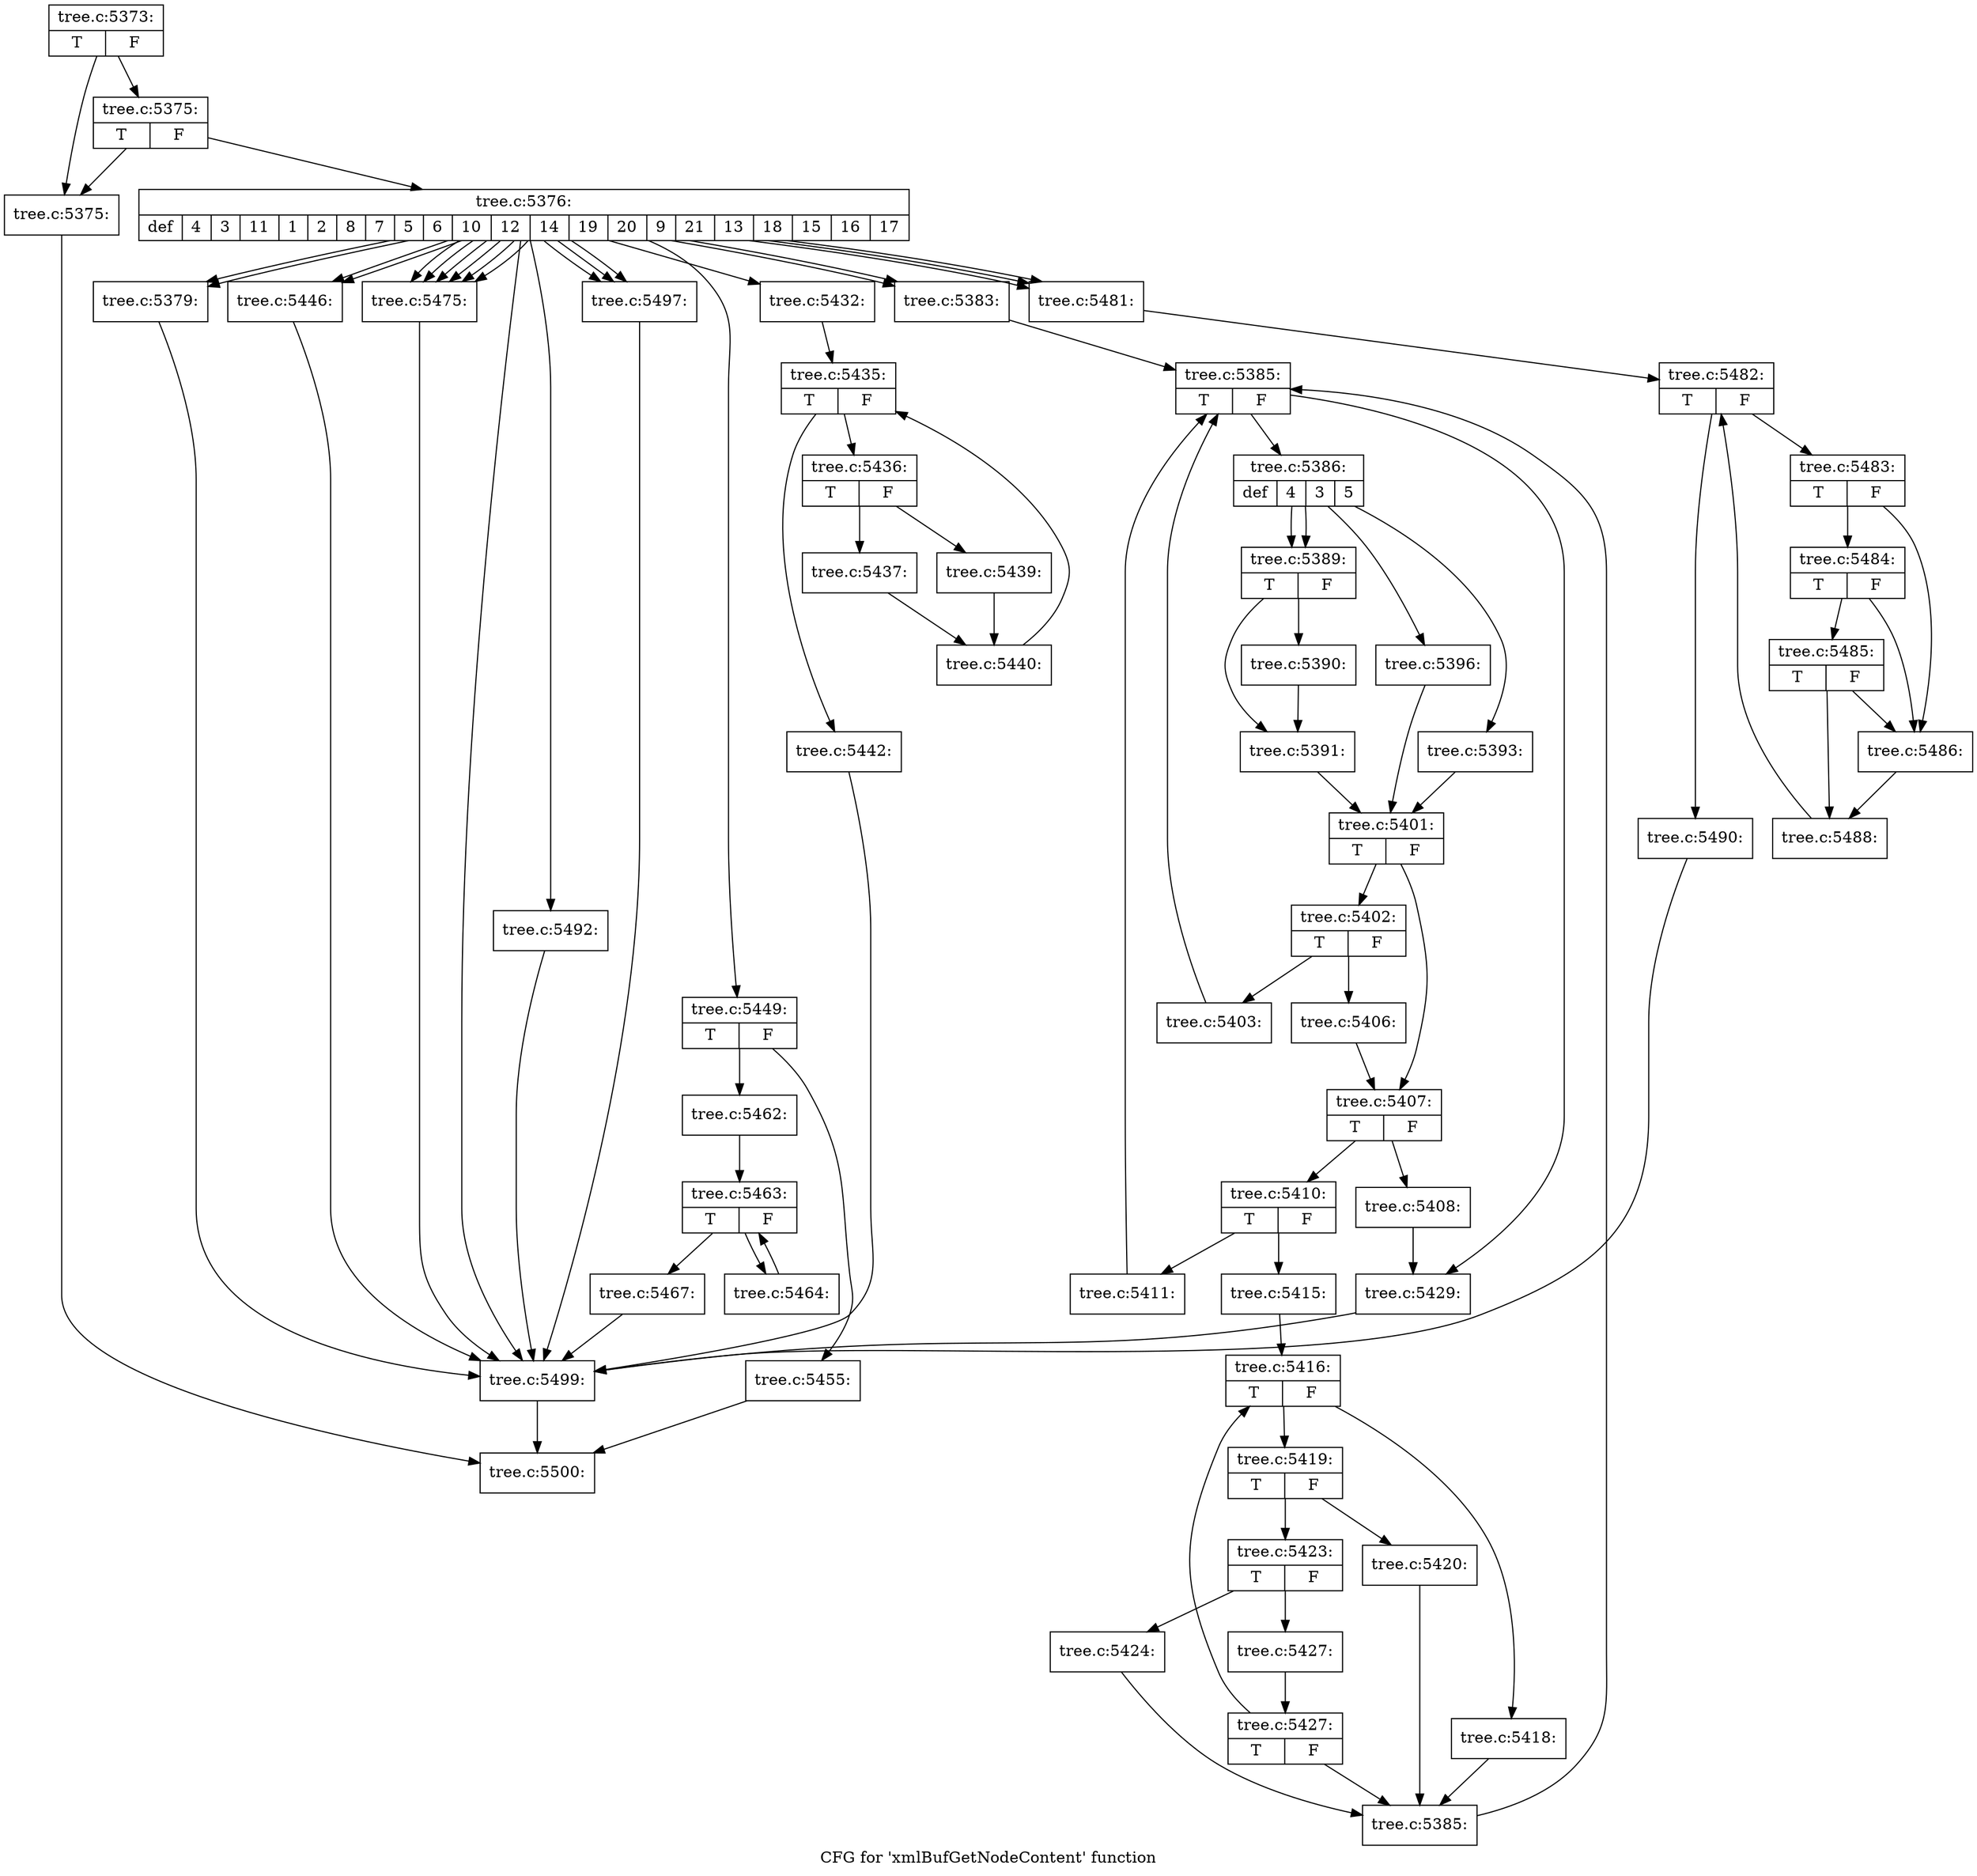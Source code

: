 digraph "CFG for 'xmlBufGetNodeContent' function" {
	label="CFG for 'xmlBufGetNodeContent' function";

	Node0x4554c50 [shape=record,label="{tree.c:5373:|{<s0>T|<s1>F}}"];
	Node0x4554c50 -> Node0x42c2940;
	Node0x4554c50 -> Node0x42c29e0;
	Node0x42c29e0 [shape=record,label="{tree.c:5375:|{<s0>T|<s1>F}}"];
	Node0x42c29e0 -> Node0x42c2940;
	Node0x42c29e0 -> Node0x42c2990;
	Node0x42c2940 [shape=record,label="{tree.c:5375:}"];
	Node0x42c2940 -> Node0x4554af0;
	Node0x42c2990 [shape=record,label="{tree.c:5376:|{<s0>def|<s1>4|<s2>3|<s3>11|<s4>1|<s5>2|<s6>8|<s7>7|<s8>5|<s9>6|<s10>10|<s11>12|<s12>14|<s13>19|<s14>20|<s15>9|<s16>21|<s17>13|<s18>18|<s19>15|<s20>16|<s21>17}}"];
	Node0x42c2990 -> Node0x42c3000;
	Node0x42c2990 -> Node0x455f6c0;
	Node0x42c2990 -> Node0x455f6c0;
	Node0x42c2990 -> Node0x455fa30;
	Node0x42c2990 -> Node0x455fa30;
	Node0x42c2990 -> Node0x4564e30;
	Node0x42c2990 -> Node0x4566bb0;
	Node0x42c2990 -> Node0x4566bb0;
	Node0x42c2990 -> Node0x4566fb0;
	Node0x42c2990 -> Node0x4568d00;
	Node0x42c2990 -> Node0x4568d00;
	Node0x42c2990 -> Node0x4568d00;
	Node0x42c2990 -> Node0x4568d00;
	Node0x42c2990 -> Node0x4568d00;
	Node0x42c2990 -> Node0x4568d00;
	Node0x42c2990 -> Node0x455f530;
	Node0x42c2990 -> Node0x455f530;
	Node0x42c2990 -> Node0x455f530;
	Node0x42c2990 -> Node0x456ac80;
	Node0x42c2990 -> Node0x456b190;
	Node0x42c2990 -> Node0x456b190;
	Node0x42c2990 -> Node0x456b190;
	Node0x455f6c0 [shape=record,label="{tree.c:5379:}"];
	Node0x455f6c0 -> Node0x42c3000;
	Node0x455fa30 [shape=record,label="{tree.c:5383:}"];
	Node0x455fa30 -> Node0x455ff00;
	Node0x455ff00 [shape=record,label="{tree.c:5385:|{<s0>T|<s1>F}}"];
	Node0x455ff00 -> Node0x45602f0;
	Node0x455ff00 -> Node0x4560120;
	Node0x45602f0 [shape=record,label="{tree.c:5386:|{<s0>def|<s1>4|<s2>3|<s3>5}}"];
	Node0x45602f0 -> Node0x45605f0;
	Node0x45602f0 -> Node0x4560930;
	Node0x45602f0 -> Node0x4560930;
	Node0x45602f0 -> Node0x45611b0;
	Node0x4560930 [shape=record,label="{tree.c:5389:|{<s0>T|<s1>F}}"];
	Node0x4560930 -> Node0x4560a20;
	Node0x4560930 -> Node0x4560a70;
	Node0x4560a20 [shape=record,label="{tree.c:5390:}"];
	Node0x4560a20 -> Node0x4560a70;
	Node0x4560a70 [shape=record,label="{tree.c:5391:}"];
	Node0x4560a70 -> Node0x4560440;
	Node0x45611b0 [shape=record,label="{tree.c:5393:}"];
	Node0x45611b0 -> Node0x4560440;
	Node0x45605f0 [shape=record,label="{tree.c:5396:}"];
	Node0x45605f0 -> Node0x4560440;
	Node0x4560440 [shape=record,label="{tree.c:5401:|{<s0>T|<s1>F}}"];
	Node0x4560440 -> Node0x4561610;
	Node0x4560440 -> Node0x4561660;
	Node0x4561610 [shape=record,label="{tree.c:5402:|{<s0>T|<s1>F}}"];
	Node0x4561610 -> Node0x4561b50;
	Node0x4561610 -> Node0x4561ba0;
	Node0x4561b50 [shape=record,label="{tree.c:5403:}"];
	Node0x4561b50 -> Node0x455ff00;
	Node0x4561ba0 [shape=record,label="{tree.c:5406:}"];
	Node0x4561ba0 -> Node0x4561660;
	Node0x4561660 [shape=record,label="{tree.c:5407:|{<s0>T|<s1>F}}"];
	Node0x4561660 -> Node0x45625b0;
	Node0x4561660 -> Node0x4562600;
	Node0x45625b0 [shape=record,label="{tree.c:5408:}"];
	Node0x45625b0 -> Node0x4560120;
	Node0x4562600 [shape=record,label="{tree.c:5410:|{<s0>T|<s1>F}}"];
	Node0x4562600 -> Node0x4562a10;
	Node0x4562600 -> Node0x4562a60;
	Node0x4562a10 [shape=record,label="{tree.c:5411:}"];
	Node0x4562a10 -> Node0x455ff00;
	Node0x4562a60 [shape=record,label="{tree.c:5415:}"];
	Node0x4562a60 -> Node0x45632e0;
	Node0x45632e0 [shape=record,label="{tree.c:5416:|{<s0>T|<s1>F}}"];
	Node0x45632e0 -> Node0x4563830;
	Node0x45632e0 -> Node0x4563880;
	Node0x4563830 [shape=record,label="{tree.c:5418:}"];
	Node0x4563830 -> Node0x4563240;
	Node0x4563880 [shape=record,label="{tree.c:5419:|{<s0>T|<s1>F}}"];
	Node0x4563880 -> Node0x4563bb0;
	Node0x4563880 -> Node0x4563c00;
	Node0x4563bb0 [shape=record,label="{tree.c:5420:}"];
	Node0x4563bb0 -> Node0x4563240;
	Node0x4563c00 [shape=record,label="{tree.c:5423:|{<s0>T|<s1>F}}"];
	Node0x4563c00 -> Node0x45641f0;
	Node0x4563c00 -> Node0x4564240;
	Node0x45641f0 [shape=record,label="{tree.c:5424:}"];
	Node0x45641f0 -> Node0x4563240;
	Node0x4564240 [shape=record,label="{tree.c:5427:}"];
	Node0x4564240 -> Node0x4563290;
	Node0x4563290 [shape=record,label="{tree.c:5427:|{<s0>T|<s1>F}}"];
	Node0x4563290 -> Node0x45632e0;
	Node0x4563290 -> Node0x4563240;
	Node0x4563240 [shape=record,label="{tree.c:5385:}"];
	Node0x4563240 -> Node0x455ff00;
	Node0x4560120 [shape=record,label="{tree.c:5429:}"];
	Node0x4560120 -> Node0x42c3000;
	Node0x4564e30 [shape=record,label="{tree.c:5432:}"];
	Node0x4564e30 -> Node0x45658a0;
	Node0x45658a0 [shape=record,label="{tree.c:5435:|{<s0>T|<s1>F}}"];
	Node0x45658a0 -> Node0x4565c90;
	Node0x45658a0 -> Node0x4565ac0;
	Node0x4565c90 [shape=record,label="{tree.c:5436:|{<s0>T|<s1>F}}"];
	Node0x4565c90 -> Node0x4565e50;
	Node0x4565c90 -> Node0x4565ef0;
	Node0x4565e50 [shape=record,label="{tree.c:5437:}"];
	Node0x4565e50 -> Node0x4565ea0;
	Node0x4565ef0 [shape=record,label="{tree.c:5439:}"];
	Node0x4565ef0 -> Node0x4565ea0;
	Node0x4565ea0 [shape=record,label="{tree.c:5440:}"];
	Node0x4565ea0 -> Node0x45658a0;
	Node0x4565ac0 [shape=record,label="{tree.c:5442:}"];
	Node0x4565ac0 -> Node0x42c3000;
	Node0x4566bb0 [shape=record,label="{tree.c:5446:}"];
	Node0x4566bb0 -> Node0x42c3000;
	Node0x4566fb0 [shape=record,label="{tree.c:5449:|{<s0>T|<s1>F}}"];
	Node0x4566fb0 -> Node0x4567be0;
	Node0x4566fb0 -> Node0x4567c30;
	Node0x4567be0 [shape=record,label="{tree.c:5455:}"];
	Node0x4567be0 -> Node0x4554af0;
	Node0x4567c30 [shape=record,label="{tree.c:5462:}"];
	Node0x4567c30 -> Node0x4568320;
	Node0x4568320 [shape=record,label="{tree.c:5463:|{<s0>T|<s1>F}}"];
	Node0x4568320 -> Node0x4568620;
	Node0x4568320 -> Node0x4568540;
	Node0x4568620 [shape=record,label="{tree.c:5464:}"];
	Node0x4568620 -> Node0x4568320;
	Node0x4568540 [shape=record,label="{tree.c:5467:}"];
	Node0x4568540 -> Node0x42c3000;
	Node0x4568d00 [shape=record,label="{tree.c:5475:}"];
	Node0x4568d00 -> Node0x42c3000;
	Node0x455f530 [shape=record,label="{tree.c:5481:}"];
	Node0x455f530 -> Node0x4569540;
	Node0x4569540 [shape=record,label="{tree.c:5482:|{<s0>T|<s1>F}}"];
	Node0x4569540 -> Node0x4569930;
	Node0x4569540 -> Node0x4569760;
	Node0x4569930 [shape=record,label="{tree.c:5483:|{<s0>T|<s1>F}}"];
	Node0x4569930 -> Node0x4569af0;
	Node0x4569930 -> Node0x4569c10;
	Node0x4569c10 [shape=record,label="{tree.c:5484:|{<s0>T|<s1>F}}"];
	Node0x4569c10 -> Node0x4569af0;
	Node0x4569c10 -> Node0x4569b90;
	Node0x4569b90 [shape=record,label="{tree.c:5485:|{<s0>T|<s1>F}}"];
	Node0x4569b90 -> Node0x4569af0;
	Node0x4569b90 -> Node0x4569b40;
	Node0x4569af0 [shape=record,label="{tree.c:5486:}"];
	Node0x4569af0 -> Node0x4569b40;
	Node0x4569b40 [shape=record,label="{tree.c:5488:}"];
	Node0x4569b40 -> Node0x4569540;
	Node0x4569760 [shape=record,label="{tree.c:5490:}"];
	Node0x4569760 -> Node0x42c3000;
	Node0x456ac80 [shape=record,label="{tree.c:5492:}"];
	Node0x456ac80 -> Node0x42c3000;
	Node0x456b190 [shape=record,label="{tree.c:5497:}"];
	Node0x456b190 -> Node0x42c3000;
	Node0x42c3000 [shape=record,label="{tree.c:5499:}"];
	Node0x42c3000 -> Node0x4554af0;
	Node0x4554af0 [shape=record,label="{tree.c:5500:}"];
}

